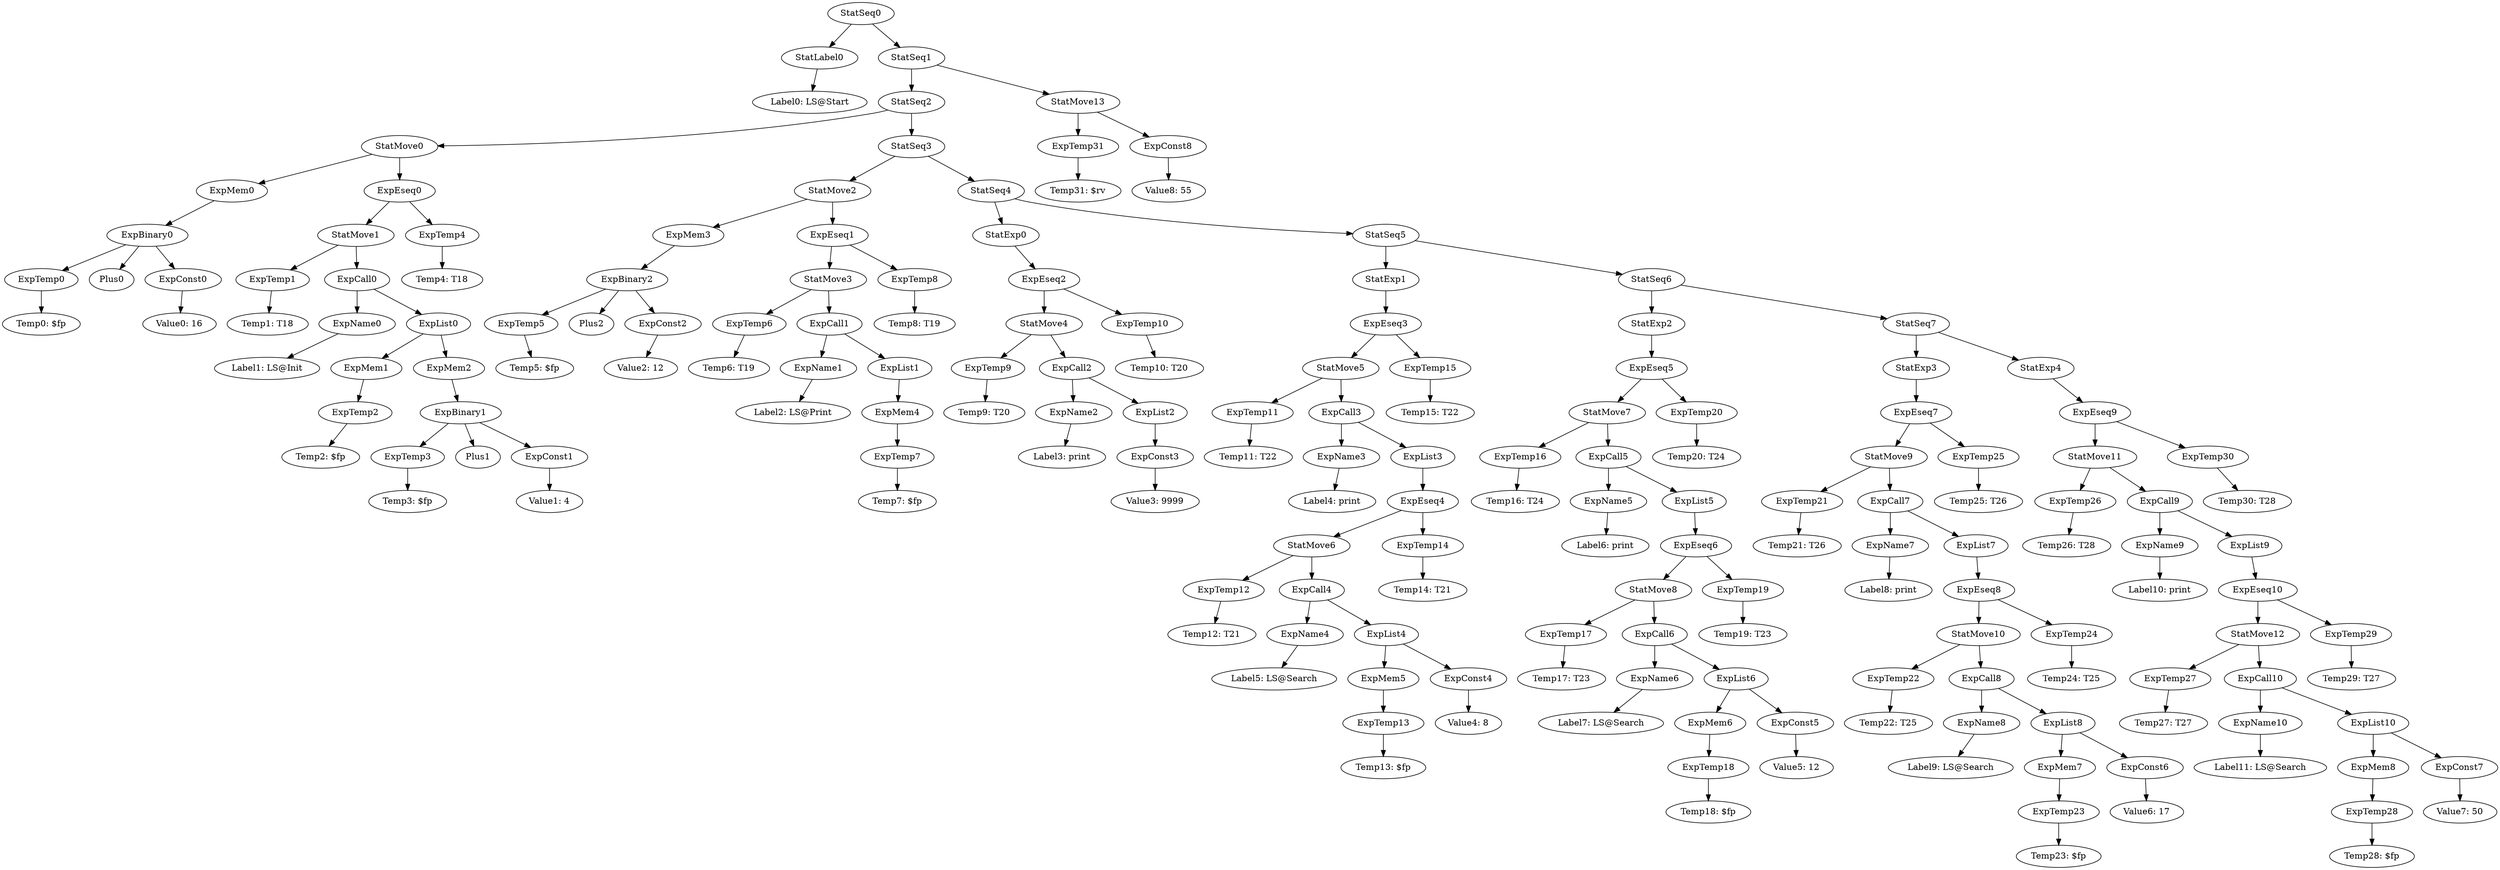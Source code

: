 digraph {
	ordering = out;
	StatMove13 -> ExpTemp31;
	StatMove13 -> ExpConst8;
	StatExp4 -> ExpEseq9;
	ExpTemp30 -> "Temp30: T28";
	ExpTemp29 -> "Temp29: T27";
	ExpEseq10 -> StatMove12;
	ExpEseq10 -> ExpTemp29;
	ExpTemp31 -> "Temp31: $rv";
	ExpConst7 -> "Value7: 50";
	ExpList10 -> ExpMem8;
	ExpList10 -> ExpConst7;
	ExpMem8 -> ExpTemp28;
	ExpCall10 -> ExpName10;
	ExpCall10 -> ExpList10;
	ExpCall9 -> ExpName9;
	ExpCall9 -> ExpList9;
	StatMove11 -> ExpTemp26;
	StatMove11 -> ExpCall9;
	ExpTemp26 -> "Temp26: T28";
	StatSeq7 -> StatExp3;
	StatSeq7 -> StatExp4;
	StatExp3 -> ExpEseq7;
	ExpEseq7 -> StatMove9;
	ExpEseq7 -> ExpTemp25;
	ExpEseq8 -> StatMove10;
	ExpEseq8 -> ExpTemp24;
	ExpConst3 -> "Value3: 9999";
	StatSeq3 -> StatMove2;
	StatSeq3 -> StatSeq4;
	ExpMem7 -> ExpTemp23;
	ExpCall1 -> ExpName1;
	ExpCall1 -> ExpList1;
	ExpName1 -> "Label2: LS@Print";
	ExpEseq1 -> StatMove3;
	ExpEseq1 -> ExpTemp8;
	ExpTemp28 -> "Temp28: $fp";
	ExpTemp15 -> "Temp15: T22";
	StatMove3 -> ExpTemp6;
	StatMove3 -> ExpCall1;
	ExpList2 -> ExpConst3;
	ExpTemp22 -> "Temp22: T25";
	ExpTemp6 -> "Temp6: T19";
	StatMove6 -> ExpTemp12;
	StatMove6 -> ExpCall4;
	StatMove2 -> ExpMem3;
	StatMove2 -> ExpEseq1;
	ExpList7 -> ExpEseq8;
	ExpName3 -> "Label4: print";
	ExpMem3 -> ExpBinary2;
	ExpList8 -> ExpMem7;
	ExpList8 -> ExpConst6;
	ExpCall2 -> ExpName2;
	ExpCall2 -> ExpList2;
	ExpEseq4 -> StatMove6;
	ExpEseq4 -> ExpTemp14;
	StatExp1 -> ExpEseq3;
	ExpName10 -> "Label11: LS@Search";
	StatMove10 -> ExpTemp22;
	StatMove10 -> ExpCall8;
	StatExp0 -> ExpEseq2;
	ExpConst2 -> "Value2: 12";
	ExpBinary2 -> ExpTemp5;
	ExpBinary2 -> Plus2;
	ExpBinary2 -> ExpConst2;
	ExpTemp19 -> "Temp19: T23";
	ExpName8 -> "Label9: LS@Search";
	StatLabel0 -> "Label0: LS@Start";
	ExpMem5 -> ExpTemp13;
	ExpName5 -> "Label6: print";
	ExpTemp8 -> "Temp8: T19";
	ExpTemp18 -> "Temp18: $fp";
	StatMove1 -> ExpTemp1;
	StatMove1 -> ExpCall0;
	ExpBinary1 -> ExpTemp3;
	ExpBinary1 -> Plus1;
	ExpBinary1 -> ExpConst1;
	ExpCall3 -> ExpName3;
	ExpCall3 -> ExpList3;
	ExpMem0 -> ExpBinary0;
	ExpList9 -> ExpEseq10;
	ExpConst0 -> "Value0: 16";
	ExpMem1 -> ExpTemp2;
	ExpConst6 -> "Value6: 17";
	ExpTemp3 -> "Temp3: $fp";
	ExpTemp0 -> "Temp0: $fp";
	ExpTemp7 -> "Temp7: $fp";
	ExpName9 -> "Label10: print";
	ExpTemp25 -> "Temp25: T26";
	ExpEseq3 -> StatMove5;
	ExpEseq3 -> ExpTemp15;
	StatMove0 -> ExpMem0;
	StatMove0 -> ExpEseq0;
	StatMove8 -> ExpTemp17;
	StatMove8 -> ExpCall6;
	ExpMem4 -> ExpTemp7;
	ExpName4 -> "Label5: LS@Search";
	ExpBinary0 -> ExpTemp0;
	ExpBinary0 -> Plus0;
	ExpBinary0 -> ExpConst0;
	ExpTemp27 -> "Temp27: T27";
	ExpList4 -> ExpMem5;
	ExpList4 -> ExpConst4;
	StatSeq4 -> StatExp0;
	StatSeq4 -> StatSeq5;
	StatSeq1 -> StatSeq2;
	StatSeq1 -> StatMove13;
	ExpMem2 -> ExpBinary1;
	ExpTemp12 -> "Temp12: T21";
	ExpCall0 -> ExpName0;
	ExpCall0 -> ExpList0;
	ExpTemp4 -> "Temp4: T18";
	StatExp2 -> ExpEseq5;
	ExpTemp2 -> "Temp2: $fp";
	ExpList0 -> ExpMem1;
	ExpList0 -> ExpMem2;
	ExpTemp11 -> "Temp11: T22";
	ExpEseq0 -> StatMove1;
	ExpEseq0 -> ExpTemp4;
	StatSeq2 -> StatMove0;
	StatSeq2 -> StatSeq3;
	ExpName2 -> "Label3: print";
	ExpEseq2 -> StatMove4;
	ExpEseq2 -> ExpTemp10;
	ExpList1 -> ExpMem4;
	ExpTemp1 -> "Temp1: T18";
	ExpTemp5 -> "Temp5: $fp";
	StatMove4 -> ExpTemp9;
	StatMove4 -> ExpCall2;
	StatMove5 -> ExpTemp11;
	StatMove5 -> ExpCall3;
	ExpConst1 -> "Value1: 4";
	ExpList6 -> ExpMem6;
	ExpList6 -> ExpConst5;
	StatSeq0 -> StatLabel0;
	StatSeq0 -> StatSeq1;
	ExpConst5 -> "Value5: 12";
	ExpTemp9 -> "Temp9: T20";
	ExpCall4 -> ExpName4;
	ExpCall4 -> ExpList4;
	ExpName7 -> "Label8: print";
	ExpEseq9 -> StatMove11;
	ExpEseq9 -> ExpTemp30;
	ExpTemp13 -> "Temp13: $fp";
	ExpConst4 -> "Value4: 8";
	StatMove12 -> ExpTemp27;
	StatMove12 -> ExpCall10;
	ExpTemp14 -> "Temp14: T21";
	ExpList3 -> ExpEseq4;
	StatSeq5 -> StatExp1;
	StatSeq5 -> StatSeq6;
	ExpTemp16 -> "Temp16: T24";
	StatMove7 -> ExpTemp16;
	StatMove7 -> ExpCall5;
	ExpCall5 -> ExpName5;
	ExpCall5 -> ExpList5;
	ExpTemp23 -> "Temp23: $fp";
	ExpTemp17 -> "Temp17: T23";
	ExpTemp24 -> "Temp24: T25";
	ExpEseq6 -> StatMove8;
	ExpEseq6 -> ExpTemp19;
	ExpTemp21 -> "Temp21: T26";
	ExpName6 -> "Label7: LS@Search";
	ExpTemp10 -> "Temp10: T20";
	ExpCall6 -> ExpName6;
	ExpCall6 -> ExpList6;
	ExpMem6 -> ExpTemp18;
	ExpList5 -> ExpEseq6;
	ExpEseq5 -> StatMove7;
	ExpEseq5 -> ExpTemp20;
	ExpConst8 -> "Value8: 55";
	ExpName0 -> "Label1: LS@Init";
	ExpTemp20 -> "Temp20: T24";
	StatSeq6 -> StatExp2;
	StatSeq6 -> StatSeq7;
	StatMove9 -> ExpTemp21;
	StatMove9 -> ExpCall7;
	ExpCall7 -> ExpName7;
	ExpCall7 -> ExpList7;
	ExpCall8 -> ExpName8;
	ExpCall8 -> ExpList8;
}

